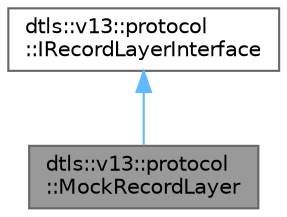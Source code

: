 digraph "dtls::v13::protocol::MockRecordLayer"
{
 // LATEX_PDF_SIZE
  bgcolor="transparent";
  edge [fontname=Helvetica,fontsize=10,labelfontname=Helvetica,labelfontsize=10];
  node [fontname=Helvetica,fontsize=10,shape=box,height=0.2,width=0.4];
  Node1 [id="Node000001",label="dtls::v13::protocol\l::MockRecordLayer",height=0.2,width=0.4,color="gray40", fillcolor="grey60", style="filled", fontcolor="black",tooltip="Mock Record Layer Implementation for Testing."];
  Node2 -> Node1 [id="edge1_Node000001_Node000002",dir="back",color="steelblue1",style="solid",tooltip=" "];
  Node2 [id="Node000002",label="dtls::v13::protocol\l::IRecordLayerInterface",height=0.2,width=0.4,color="gray40", fillcolor="white", style="filled",URL="$classdtls_1_1v13_1_1protocol_1_1IRecordLayerInterface.html",tooltip="Abstract Record Layer Interface."];
}
